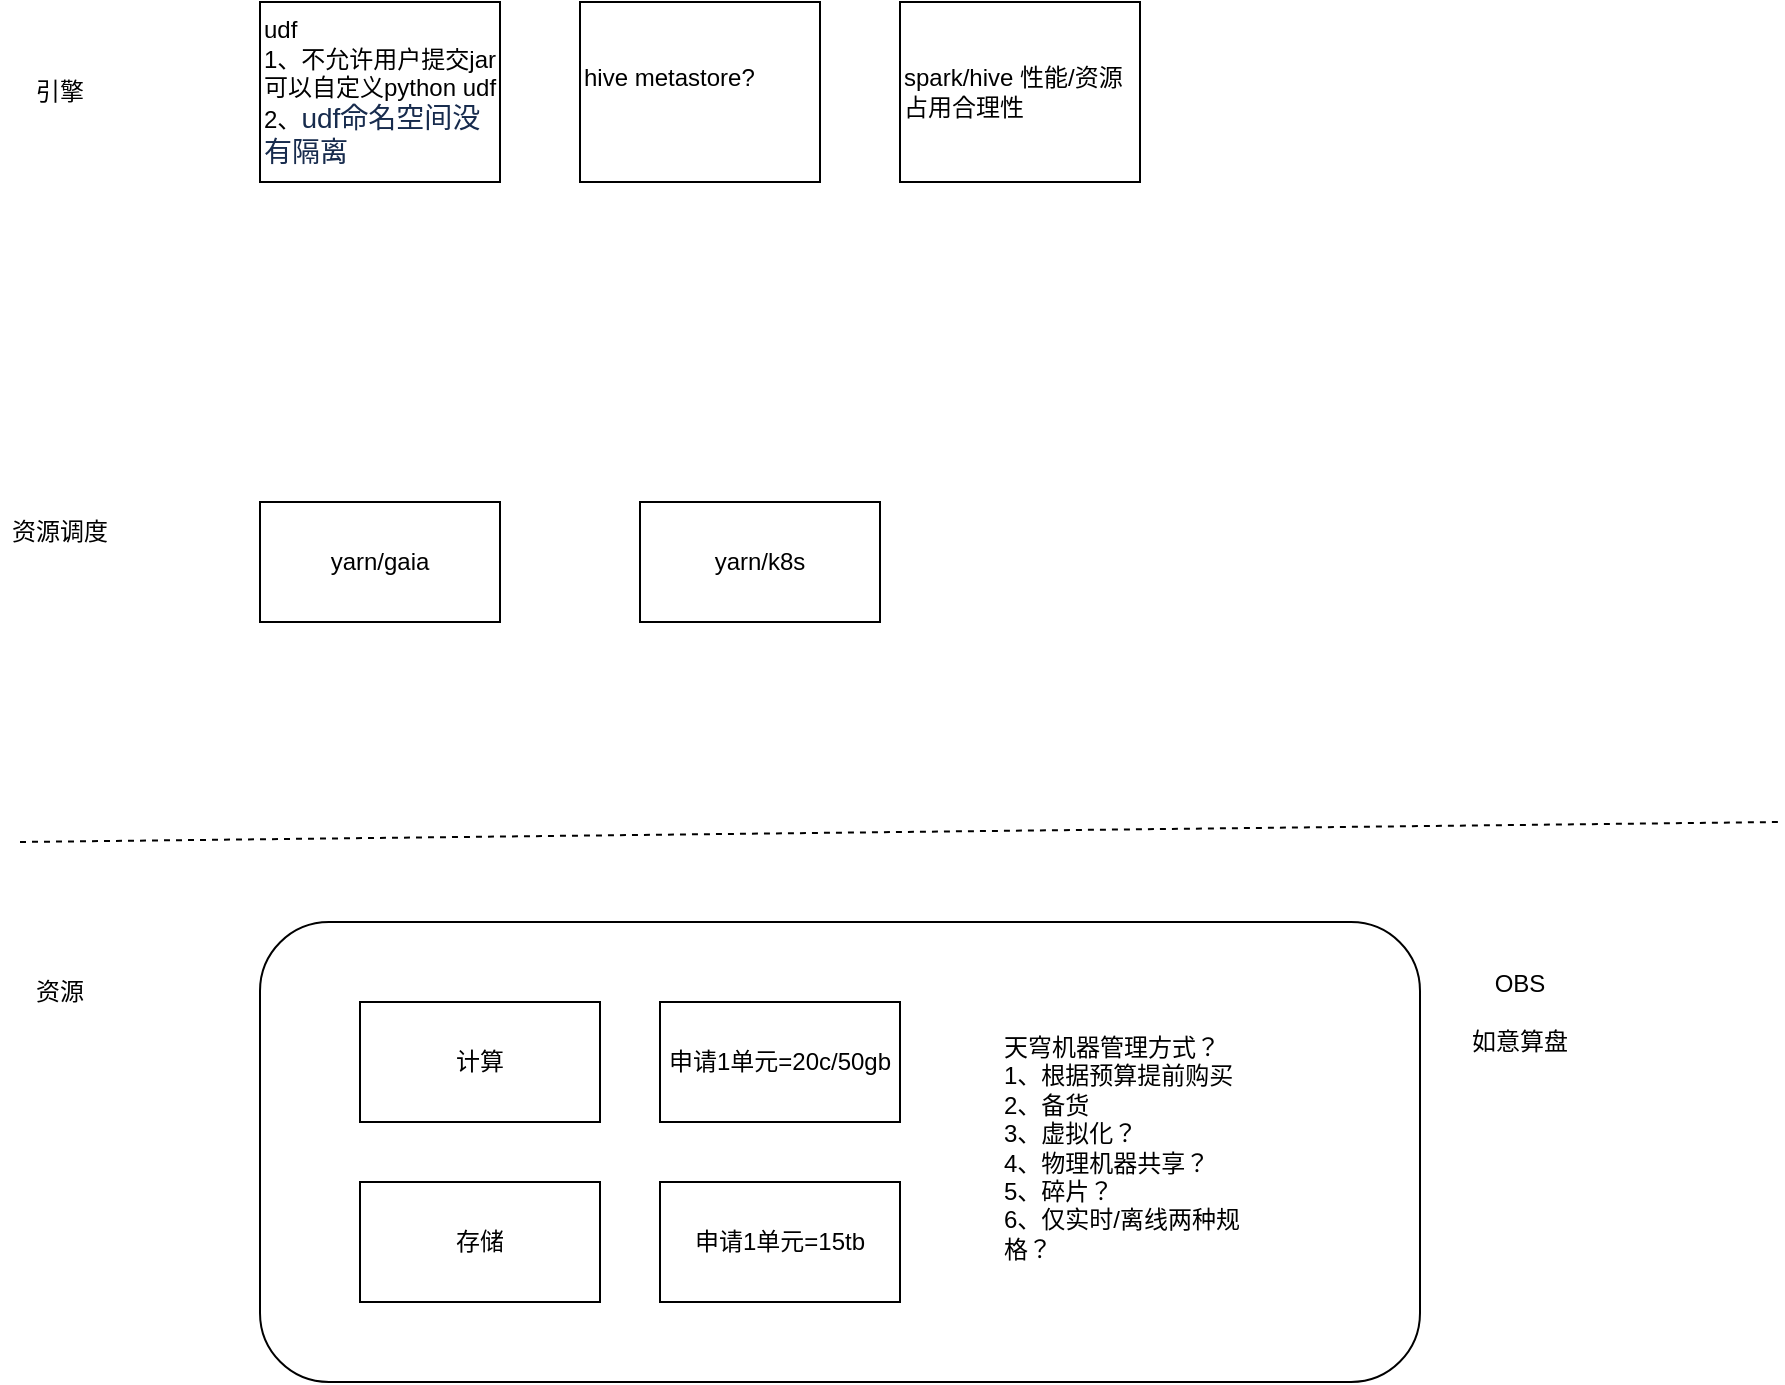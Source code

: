 <mxfile version="17.2.2" type="github">
  <diagram id="w5lNizewJa8qBjK9cvyz" name="Page-1">
    <mxGraphModel dx="2125" dy="1943" grid="1" gridSize="10" guides="1" tooltips="1" connect="1" arrows="1" fold="1" page="1" pageScale="1" pageWidth="827" pageHeight="1169" math="0" shadow="0">
      <root>
        <mxCell id="0" />
        <mxCell id="1" parent="0" />
        <mxCell id="q_4NkeSJCs-L6tbb3dVv-9" value="" style="rounded=1;whiteSpace=wrap;html=1;" vertex="1" parent="1">
          <mxGeometry x="60" y="380" width="580" height="230" as="geometry" />
        </mxCell>
        <mxCell id="q_4NkeSJCs-L6tbb3dVv-5" value="存储" style="rounded=0;whiteSpace=wrap;html=1;" vertex="1" parent="1">
          <mxGeometry x="110" y="510" width="120" height="60" as="geometry" />
        </mxCell>
        <mxCell id="q_4NkeSJCs-L6tbb3dVv-6" value="计算" style="rounded=0;whiteSpace=wrap;html=1;" vertex="1" parent="1">
          <mxGeometry x="110" y="420" width="120" height="60" as="geometry" />
        </mxCell>
        <mxCell id="q_4NkeSJCs-L6tbb3dVv-7" value="申请1单元=15tb" style="rounded=0;whiteSpace=wrap;html=1;" vertex="1" parent="1">
          <mxGeometry x="260" y="510" width="120" height="60" as="geometry" />
        </mxCell>
        <mxCell id="q_4NkeSJCs-L6tbb3dVv-8" value="申请1单元=20c/50gb" style="rounded=0;whiteSpace=wrap;html=1;" vertex="1" parent="1">
          <mxGeometry x="260" y="420" width="120" height="60" as="geometry" />
        </mxCell>
        <mxCell id="q_4NkeSJCs-L6tbb3dVv-10" value="天穹机器管理方式？&lt;br&gt;1、根据预算提前购买&lt;br&gt;2、备货&lt;br&gt;3、虚拟化？&lt;br&gt;4、物理机器共享？&lt;br&gt;5、碎片？&lt;br&gt;6、仅实时/离线两种规格？" style="text;html=1;strokeColor=none;fillColor=none;align=left;verticalAlign=middle;whiteSpace=wrap;rounded=0;" vertex="1" parent="1">
          <mxGeometry x="430" y="415" width="130" height="155" as="geometry" />
        </mxCell>
        <mxCell id="q_4NkeSJCs-L6tbb3dVv-11" value="OBS&lt;br&gt;&lt;br&gt;如意算盘" style="text;html=1;strokeColor=none;fillColor=none;align=center;verticalAlign=middle;whiteSpace=wrap;rounded=0;" vertex="1" parent="1">
          <mxGeometry x="660" y="410" width="60" height="30" as="geometry" />
        </mxCell>
        <mxCell id="q_4NkeSJCs-L6tbb3dVv-12" value="" style="endArrow=none;dashed=1;html=1;rounded=0;" edge="1" parent="1">
          <mxGeometry width="50" height="50" relative="1" as="geometry">
            <mxPoint x="-60" y="340" as="sourcePoint" />
            <mxPoint x="820" y="330" as="targetPoint" />
          </mxGeometry>
        </mxCell>
        <mxCell id="q_4NkeSJCs-L6tbb3dVv-14" value="资源" style="text;html=1;strokeColor=none;fillColor=none;align=center;verticalAlign=middle;whiteSpace=wrap;rounded=0;" vertex="1" parent="1">
          <mxGeometry x="-70" y="400" width="60" height="30" as="geometry" />
        </mxCell>
        <mxCell id="q_4NkeSJCs-L6tbb3dVv-15" value="yarn/gaia" style="rounded=0;whiteSpace=wrap;html=1;" vertex="1" parent="1">
          <mxGeometry x="60" y="170" width="120" height="60" as="geometry" />
        </mxCell>
        <mxCell id="q_4NkeSJCs-L6tbb3dVv-16" value="资源调度" style="text;html=1;strokeColor=none;fillColor=none;align=center;verticalAlign=middle;whiteSpace=wrap;rounded=0;" vertex="1" parent="1">
          <mxGeometry x="-70" y="170" width="60" height="30" as="geometry" />
        </mxCell>
        <mxCell id="q_4NkeSJCs-L6tbb3dVv-17" value="引擎" style="text;html=1;strokeColor=none;fillColor=none;align=center;verticalAlign=middle;whiteSpace=wrap;rounded=0;" vertex="1" parent="1">
          <mxGeometry x="-70" y="-50" width="60" height="30" as="geometry" />
        </mxCell>
        <mxCell id="q_4NkeSJCs-L6tbb3dVv-18" value="udf&lt;br&gt;1、不允许用户提交jar&lt;br&gt;可以自定义python udf&lt;br&gt;2、&lt;span style=&quot;color: rgb(23 , 43 , 77) ; font-family: , &amp;#34;system-ui&amp;#34; , &amp;#34;segoe ui&amp;#34; , &amp;#34;roboto&amp;#34; , &amp;#34;oxygen&amp;#34; , &amp;#34;ubuntu&amp;#34; , &amp;#34;fira sans&amp;#34; , &amp;#34;droid sans&amp;#34; , &amp;#34;helvetica neue&amp;#34; , sans-serif ; font-size: 14px ; background-color: rgb(255 , 255 , 255)&quot;&gt;udf命名空间没有隔离&lt;/span&gt;" style="rounded=0;whiteSpace=wrap;html=1;align=left;" vertex="1" parent="1">
          <mxGeometry x="60" y="-80" width="120" height="90" as="geometry" />
        </mxCell>
        <mxCell id="q_4NkeSJCs-L6tbb3dVv-20" value="hive metastore?&lt;br&gt;&lt;br&gt;" style="rounded=0;whiteSpace=wrap;html=1;align=left;" vertex="1" parent="1">
          <mxGeometry x="220" y="-80" width="120" height="90" as="geometry" />
        </mxCell>
        <mxCell id="q_4NkeSJCs-L6tbb3dVv-21" value="spark/hive 性能/资源占用合理性" style="rounded=0;whiteSpace=wrap;html=1;align=left;" vertex="1" parent="1">
          <mxGeometry x="380" y="-80" width="120" height="90" as="geometry" />
        </mxCell>
        <mxCell id="q_4NkeSJCs-L6tbb3dVv-22" value="yarn/k8s" style="rounded=0;whiteSpace=wrap;html=1;" vertex="1" parent="1">
          <mxGeometry x="250" y="170" width="120" height="60" as="geometry" />
        </mxCell>
      </root>
    </mxGraphModel>
  </diagram>
</mxfile>
